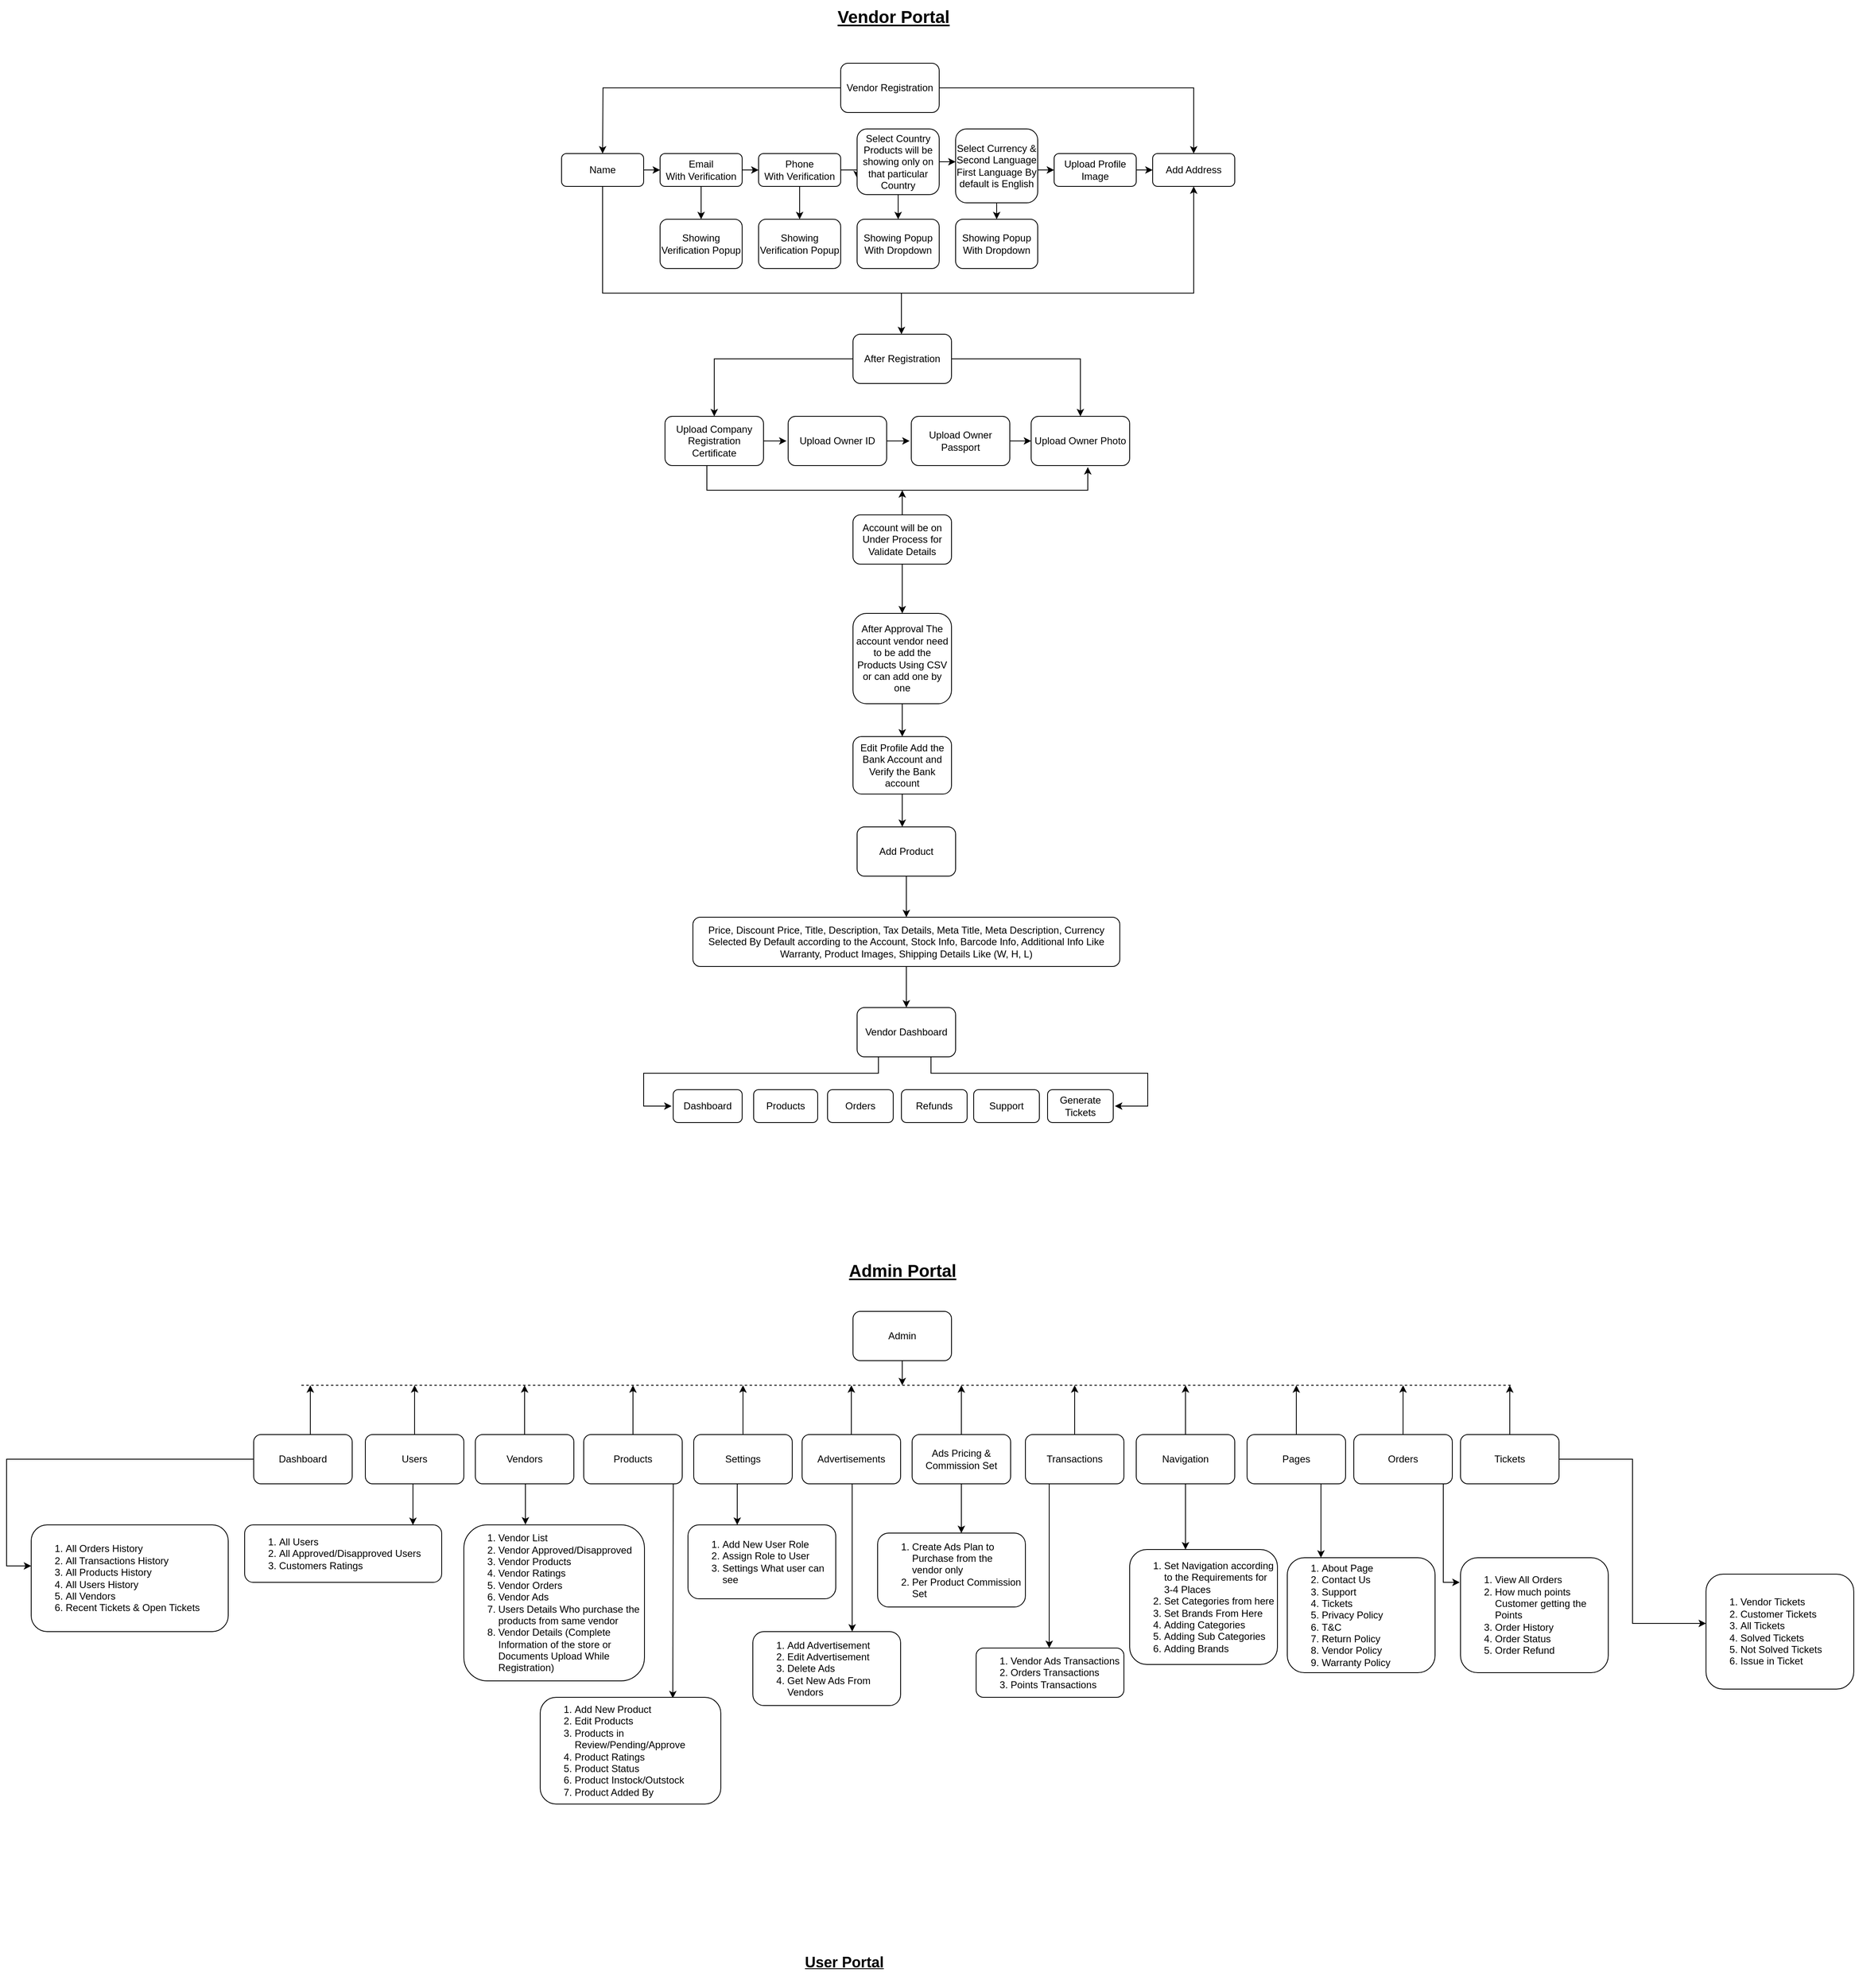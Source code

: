 <mxfile version="24.7.13">
  <diagram name="Page-1" id="YAEVpcPzzc_q-mBe14_t">
    <mxGraphModel dx="1997" dy="590" grid="1" gridSize="10" guides="1" tooltips="1" connect="1" arrows="1" fold="1" page="1" pageScale="1" pageWidth="850" pageHeight="1100" math="0" shadow="0">
      <root>
        <mxCell id="0" />
        <mxCell id="1" parent="0" />
        <mxCell id="X09Q4AG_XSMURBuyCHd_-76" value="" style="group" vertex="1" connectable="0" parent="1">
          <mxGeometry x="-660" y="1540" width="2250" height="670" as="geometry" />
        </mxCell>
        <mxCell id="X09Q4AG_XSMURBuyCHd_-2" value="Admin&lt;span style=&quot;background-color: initial;&quot;&gt;&amp;nbsp;Portal&lt;/span&gt;" style="text;html=1;align=center;verticalAlign=middle;resizable=0;points=[];autosize=1;strokeColor=none;fillColor=none;fontSize=21;fontStyle=5" vertex="1" parent="X09Q4AG_XSMURBuyCHd_-76">
          <mxGeometry x="1021" width="140" height="40" as="geometry" />
        </mxCell>
        <mxCell id="X09Q4AG_XSMURBuyCHd_-19" style="edgeStyle=elbowEdgeStyle;rounded=0;orthogonalLoop=1;jettySize=auto;html=1;" edge="1" parent="X09Q4AG_XSMURBuyCHd_-76" source="X09Q4AG_XSMURBuyCHd_-3">
          <mxGeometry relative="1" as="geometry">
            <mxPoint x="1091" y="160" as="targetPoint" />
          </mxGeometry>
        </mxCell>
        <mxCell id="X09Q4AG_XSMURBuyCHd_-3" value="Admin" style="rounded=1;whiteSpace=wrap;html=1;" vertex="1" parent="X09Q4AG_XSMURBuyCHd_-76">
          <mxGeometry x="1031" y="70" width="120" height="60" as="geometry" />
        </mxCell>
        <mxCell id="X09Q4AG_XSMURBuyCHd_-23" style="edgeStyle=elbowEdgeStyle;rounded=0;orthogonalLoop=1;jettySize=auto;html=1;" edge="1" parent="X09Q4AG_XSMURBuyCHd_-76" source="X09Q4AG_XSMURBuyCHd_-5">
          <mxGeometry relative="1" as="geometry">
            <mxPoint x="370" y="160" as="targetPoint" />
          </mxGeometry>
        </mxCell>
        <mxCell id="X09Q4AG_XSMURBuyCHd_-52" style="edgeStyle=elbowEdgeStyle;rounded=0;orthogonalLoop=1;jettySize=auto;html=1;" edge="1" parent="X09Q4AG_XSMURBuyCHd_-76" source="X09Q4AG_XSMURBuyCHd_-5">
          <mxGeometry relative="1" as="geometry">
            <mxPoint x="30" y="380" as="targetPoint" />
            <Array as="points">
              <mxPoint y="310" />
            </Array>
          </mxGeometry>
        </mxCell>
        <mxCell id="X09Q4AG_XSMURBuyCHd_-5" value="Dashboard" style="rounded=1;whiteSpace=wrap;html=1;" vertex="1" parent="X09Q4AG_XSMURBuyCHd_-76">
          <mxGeometry x="301" y="220" width="120" height="60" as="geometry" />
        </mxCell>
        <mxCell id="X09Q4AG_XSMURBuyCHd_-24" style="edgeStyle=elbowEdgeStyle;rounded=0;orthogonalLoop=1;jettySize=auto;html=1;" edge="1" parent="X09Q4AG_XSMURBuyCHd_-76" source="X09Q4AG_XSMURBuyCHd_-8">
          <mxGeometry relative="1" as="geometry">
            <mxPoint x="497" y="160" as="targetPoint" />
          </mxGeometry>
        </mxCell>
        <mxCell id="X09Q4AG_XSMURBuyCHd_-8" value="Users" style="rounded=1;whiteSpace=wrap;html=1;" vertex="1" parent="X09Q4AG_XSMURBuyCHd_-76">
          <mxGeometry x="437" y="220" width="120" height="60" as="geometry" />
        </mxCell>
        <mxCell id="X09Q4AG_XSMURBuyCHd_-25" style="edgeStyle=elbowEdgeStyle;rounded=0;orthogonalLoop=1;jettySize=auto;html=1;" edge="1" parent="X09Q4AG_XSMURBuyCHd_-76" source="X09Q4AG_XSMURBuyCHd_-9">
          <mxGeometry relative="1" as="geometry">
            <mxPoint x="631" y="160" as="targetPoint" />
          </mxGeometry>
        </mxCell>
        <mxCell id="X09Q4AG_XSMURBuyCHd_-9" value="Vendors" style="rounded=1;whiteSpace=wrap;html=1;" vertex="1" parent="X09Q4AG_XSMURBuyCHd_-76">
          <mxGeometry x="571" y="220" width="120" height="60" as="geometry" />
        </mxCell>
        <mxCell id="X09Q4AG_XSMURBuyCHd_-26" style="edgeStyle=elbowEdgeStyle;rounded=0;orthogonalLoop=1;jettySize=auto;html=1;" edge="1" parent="X09Q4AG_XSMURBuyCHd_-76" source="X09Q4AG_XSMURBuyCHd_-10">
          <mxGeometry relative="1" as="geometry">
            <mxPoint x="763" y="160" as="targetPoint" />
          </mxGeometry>
        </mxCell>
        <mxCell id="X09Q4AG_XSMURBuyCHd_-51" style="edgeStyle=elbowEdgeStyle;rounded=0;orthogonalLoop=1;jettySize=auto;html=1;entryX=0.733;entryY=0.009;entryDx=0;entryDy=0;entryPerimeter=0;" edge="1" parent="X09Q4AG_XSMURBuyCHd_-76" target="X09Q4AG_XSMURBuyCHd_-55">
          <mxGeometry relative="1" as="geometry">
            <mxPoint x="812" y="570.0" as="targetPoint" />
            <mxPoint x="812.091" y="280" as="sourcePoint" />
          </mxGeometry>
        </mxCell>
        <mxCell id="X09Q4AG_XSMURBuyCHd_-10" value="Products" style="rounded=1;whiteSpace=wrap;html=1;" vertex="1" parent="X09Q4AG_XSMURBuyCHd_-76">
          <mxGeometry x="703" y="220" width="120" height="60" as="geometry" />
        </mxCell>
        <mxCell id="X09Q4AG_XSMURBuyCHd_-27" style="edgeStyle=elbowEdgeStyle;rounded=0;orthogonalLoop=1;jettySize=auto;html=1;" edge="1" parent="X09Q4AG_XSMURBuyCHd_-76" source="X09Q4AG_XSMURBuyCHd_-11">
          <mxGeometry relative="1" as="geometry">
            <mxPoint x="897" y="160" as="targetPoint" />
          </mxGeometry>
        </mxCell>
        <mxCell id="X09Q4AG_XSMURBuyCHd_-56" style="edgeStyle=elbowEdgeStyle;rounded=0;orthogonalLoop=1;jettySize=auto;html=1;" edge="1" parent="X09Q4AG_XSMURBuyCHd_-76" source="X09Q4AG_XSMURBuyCHd_-11">
          <mxGeometry relative="1" as="geometry">
            <mxPoint x="890" y="330.0" as="targetPoint" />
          </mxGeometry>
        </mxCell>
        <mxCell id="X09Q4AG_XSMURBuyCHd_-11" value="Settings" style="rounded=1;whiteSpace=wrap;html=1;" vertex="1" parent="X09Q4AG_XSMURBuyCHd_-76">
          <mxGeometry x="837" y="220" width="120" height="60" as="geometry" />
        </mxCell>
        <mxCell id="X09Q4AG_XSMURBuyCHd_-28" style="edgeStyle=elbowEdgeStyle;rounded=0;orthogonalLoop=1;jettySize=auto;html=1;" edge="1" parent="X09Q4AG_XSMURBuyCHd_-76" source="X09Q4AG_XSMURBuyCHd_-12">
          <mxGeometry relative="1" as="geometry">
            <mxPoint x="1029" y="160" as="targetPoint" />
          </mxGeometry>
        </mxCell>
        <mxCell id="X09Q4AG_XSMURBuyCHd_-58" style="edgeStyle=elbowEdgeStyle;rounded=0;orthogonalLoop=1;jettySize=auto;html=1;exitX=0.75;exitY=1;exitDx=0;exitDy=0;" edge="1" parent="X09Q4AG_XSMURBuyCHd_-76" source="X09Q4AG_XSMURBuyCHd_-12">
          <mxGeometry relative="1" as="geometry">
            <mxPoint x="1030" y="460" as="targetPoint" />
            <Array as="points">
              <mxPoint x="1030" y="360" />
            </Array>
          </mxGeometry>
        </mxCell>
        <mxCell id="X09Q4AG_XSMURBuyCHd_-12" value="Advertisements" style="rounded=1;whiteSpace=wrap;html=1;" vertex="1" parent="X09Q4AG_XSMURBuyCHd_-76">
          <mxGeometry x="969" y="220" width="120" height="60" as="geometry" />
        </mxCell>
        <mxCell id="X09Q4AG_XSMURBuyCHd_-29" style="edgeStyle=elbowEdgeStyle;rounded=0;orthogonalLoop=1;jettySize=auto;html=1;" edge="1" parent="X09Q4AG_XSMURBuyCHd_-76" source="X09Q4AG_XSMURBuyCHd_-13">
          <mxGeometry relative="1" as="geometry">
            <mxPoint x="1163.0" y="160" as="targetPoint" />
          </mxGeometry>
        </mxCell>
        <mxCell id="X09Q4AG_XSMURBuyCHd_-60" style="edgeStyle=elbowEdgeStyle;rounded=0;orthogonalLoop=1;jettySize=auto;html=1;" edge="1" parent="X09Q4AG_XSMURBuyCHd_-76" source="X09Q4AG_XSMURBuyCHd_-13">
          <mxGeometry relative="1" as="geometry">
            <mxPoint x="1163" y="340.0" as="targetPoint" />
          </mxGeometry>
        </mxCell>
        <mxCell id="X09Q4AG_XSMURBuyCHd_-13" value="Ads Pricing &amp;amp; Commission Set" style="rounded=1;whiteSpace=wrap;html=1;" vertex="1" parent="X09Q4AG_XSMURBuyCHd_-76">
          <mxGeometry x="1103" y="220" width="120" height="60" as="geometry" />
        </mxCell>
        <mxCell id="X09Q4AG_XSMURBuyCHd_-30" style="edgeStyle=elbowEdgeStyle;rounded=0;orthogonalLoop=1;jettySize=auto;html=1;" edge="1" parent="X09Q4AG_XSMURBuyCHd_-76" source="X09Q4AG_XSMURBuyCHd_-14">
          <mxGeometry relative="1" as="geometry">
            <mxPoint x="1301" y="160" as="targetPoint" />
          </mxGeometry>
        </mxCell>
        <mxCell id="X09Q4AG_XSMURBuyCHd_-62" style="edgeStyle=elbowEdgeStyle;rounded=0;orthogonalLoop=1;jettySize=auto;html=1;" edge="1" parent="X09Q4AG_XSMURBuyCHd_-76" source="X09Q4AG_XSMURBuyCHd_-14">
          <mxGeometry relative="1" as="geometry">
            <mxPoint x="1270" y="480.0" as="targetPoint" />
          </mxGeometry>
        </mxCell>
        <mxCell id="X09Q4AG_XSMURBuyCHd_-14" value="Transactions" style="rounded=1;whiteSpace=wrap;html=1;" vertex="1" parent="X09Q4AG_XSMURBuyCHd_-76">
          <mxGeometry x="1241" y="220" width="120" height="60" as="geometry" />
        </mxCell>
        <mxCell id="X09Q4AG_XSMURBuyCHd_-31" style="edgeStyle=elbowEdgeStyle;rounded=0;orthogonalLoop=1;jettySize=auto;html=1;" edge="1" parent="X09Q4AG_XSMURBuyCHd_-76" source="X09Q4AG_XSMURBuyCHd_-15">
          <mxGeometry relative="1" as="geometry">
            <mxPoint x="1436" y="160" as="targetPoint" />
          </mxGeometry>
        </mxCell>
        <mxCell id="X09Q4AG_XSMURBuyCHd_-64" style="edgeStyle=elbowEdgeStyle;rounded=0;orthogonalLoop=1;jettySize=auto;html=1;" edge="1" parent="X09Q4AG_XSMURBuyCHd_-76" source="X09Q4AG_XSMURBuyCHd_-15">
          <mxGeometry relative="1" as="geometry">
            <mxPoint x="1436" y="360.0" as="targetPoint" />
          </mxGeometry>
        </mxCell>
        <mxCell id="X09Q4AG_XSMURBuyCHd_-15" value="Navigation" style="rounded=1;whiteSpace=wrap;html=1;" vertex="1" parent="X09Q4AG_XSMURBuyCHd_-76">
          <mxGeometry x="1376" y="220" width="120" height="60" as="geometry" />
        </mxCell>
        <mxCell id="X09Q4AG_XSMURBuyCHd_-32" style="edgeStyle=elbowEdgeStyle;rounded=0;orthogonalLoop=1;jettySize=auto;html=1;" edge="1" parent="X09Q4AG_XSMURBuyCHd_-76" source="X09Q4AG_XSMURBuyCHd_-16">
          <mxGeometry relative="1" as="geometry">
            <mxPoint x="1571" y="160" as="targetPoint" />
          </mxGeometry>
        </mxCell>
        <mxCell id="X09Q4AG_XSMURBuyCHd_-66" style="edgeStyle=elbowEdgeStyle;rounded=0;orthogonalLoop=1;jettySize=auto;html=1;exitX=0.75;exitY=1;exitDx=0;exitDy=0;" edge="1" parent="X09Q4AG_XSMURBuyCHd_-76" source="X09Q4AG_XSMURBuyCHd_-16">
          <mxGeometry relative="1" as="geometry">
            <mxPoint x="1601" y="370.0" as="targetPoint" />
          </mxGeometry>
        </mxCell>
        <mxCell id="X09Q4AG_XSMURBuyCHd_-16" value="Pages" style="rounded=1;whiteSpace=wrap;html=1;" vertex="1" parent="X09Q4AG_XSMURBuyCHd_-76">
          <mxGeometry x="1511" y="220" width="120" height="60" as="geometry" />
        </mxCell>
        <mxCell id="X09Q4AG_XSMURBuyCHd_-33" style="edgeStyle=elbowEdgeStyle;rounded=0;orthogonalLoop=1;jettySize=auto;html=1;" edge="1" parent="X09Q4AG_XSMURBuyCHd_-76" source="X09Q4AG_XSMURBuyCHd_-17">
          <mxGeometry relative="1" as="geometry">
            <mxPoint x="1701" y="160" as="targetPoint" />
          </mxGeometry>
        </mxCell>
        <mxCell id="X09Q4AG_XSMURBuyCHd_-68" style="edgeStyle=elbowEdgeStyle;rounded=0;orthogonalLoop=1;jettySize=auto;html=1;strokeColor=default;" edge="1" parent="X09Q4AG_XSMURBuyCHd_-76" source="X09Q4AG_XSMURBuyCHd_-17">
          <mxGeometry relative="1" as="geometry">
            <mxPoint x="1770" y="400" as="targetPoint" />
            <Array as="points">
              <mxPoint x="1750" y="310" />
            </Array>
          </mxGeometry>
        </mxCell>
        <mxCell id="X09Q4AG_XSMURBuyCHd_-17" value="Orders" style="rounded=1;whiteSpace=wrap;html=1;" vertex="1" parent="X09Q4AG_XSMURBuyCHd_-76">
          <mxGeometry x="1641" y="220" width="120" height="60" as="geometry" />
        </mxCell>
        <mxCell id="X09Q4AG_XSMURBuyCHd_-34" style="edgeStyle=elbowEdgeStyle;rounded=0;orthogonalLoop=1;jettySize=auto;html=1;" edge="1" parent="X09Q4AG_XSMURBuyCHd_-76" source="X09Q4AG_XSMURBuyCHd_-18">
          <mxGeometry relative="1" as="geometry">
            <mxPoint x="1831" y="160" as="targetPoint" />
          </mxGeometry>
        </mxCell>
        <mxCell id="X09Q4AG_XSMURBuyCHd_-73" style="edgeStyle=elbowEdgeStyle;rounded=0;orthogonalLoop=1;jettySize=auto;html=1;" edge="1" parent="X09Q4AG_XSMURBuyCHd_-76" source="X09Q4AG_XSMURBuyCHd_-18">
          <mxGeometry relative="1" as="geometry">
            <mxPoint x="2070" y="450.0" as="targetPoint" />
          </mxGeometry>
        </mxCell>
        <mxCell id="X09Q4AG_XSMURBuyCHd_-18" value="Tickets" style="rounded=1;whiteSpace=wrap;html=1;" vertex="1" parent="X09Q4AG_XSMURBuyCHd_-76">
          <mxGeometry x="1771" y="220" width="120" height="60" as="geometry" />
        </mxCell>
        <mxCell id="X09Q4AG_XSMURBuyCHd_-22" value="" style="endArrow=none;dashed=1;html=1;rounded=0;" edge="1" parent="X09Q4AG_XSMURBuyCHd_-76">
          <mxGeometry width="50" height="50" relative="1" as="geometry">
            <mxPoint x="1832.105" y="160" as="sourcePoint" />
            <mxPoint x="357" y="160" as="targetPoint" />
          </mxGeometry>
        </mxCell>
        <mxCell id="X09Q4AG_XSMURBuyCHd_-45" value="&lt;ol&gt;&lt;li&gt;Vendor List&lt;/li&gt;&lt;li&gt;Vendor Approved/Disapproved&lt;/li&gt;&lt;li&gt;Vendor Products&lt;/li&gt;&lt;li&gt;Vendor Ratings&lt;/li&gt;&lt;li&gt;Vendor Orders&lt;/li&gt;&lt;li&gt;Vendor Ads&lt;/li&gt;&lt;li&gt;Users Details Who purchase the products from same vendor&lt;/li&gt;&lt;li&gt;Vendor Details (Complete Information of the store or Documents Upload While Registration)&lt;/li&gt;&lt;/ol&gt;" style="rounded=1;whiteSpace=wrap;html=1;align=left;" vertex="1" parent="X09Q4AG_XSMURBuyCHd_-76">
          <mxGeometry x="557" y="330" width="220" height="190" as="geometry" />
        </mxCell>
        <mxCell id="X09Q4AG_XSMURBuyCHd_-46" value="&lt;ol&gt;&lt;li&gt;All Users&lt;/li&gt;&lt;li&gt;All Approved/Disapproved Users&lt;/li&gt;&lt;li&gt;&lt;span style=&quot;background-color: initial;&quot;&gt;Customers Ratings&lt;/span&gt;&lt;/li&gt;&lt;/ol&gt;" style="rounded=1;whiteSpace=wrap;html=1;align=left;" vertex="1" parent="X09Q4AG_XSMURBuyCHd_-76">
          <mxGeometry x="290" y="330" width="240" height="70" as="geometry" />
        </mxCell>
        <mxCell id="X09Q4AG_XSMURBuyCHd_-49" style="edgeStyle=elbowEdgeStyle;rounded=0;orthogonalLoop=1;jettySize=auto;html=1;entryX=0.854;entryY=0.002;entryDx=0;entryDy=0;entryPerimeter=0;" edge="1" parent="X09Q4AG_XSMURBuyCHd_-76" source="X09Q4AG_XSMURBuyCHd_-8" target="X09Q4AG_XSMURBuyCHd_-46">
          <mxGeometry relative="1" as="geometry" />
        </mxCell>
        <mxCell id="X09Q4AG_XSMURBuyCHd_-50" style="edgeStyle=elbowEdgeStyle;rounded=0;orthogonalLoop=1;jettySize=auto;html=1;entryX=0.34;entryY=-0.002;entryDx=0;entryDy=0;entryPerimeter=0;" edge="1" parent="X09Q4AG_XSMURBuyCHd_-76" source="X09Q4AG_XSMURBuyCHd_-9" target="X09Q4AG_XSMURBuyCHd_-45">
          <mxGeometry relative="1" as="geometry" />
        </mxCell>
        <mxCell id="X09Q4AG_XSMURBuyCHd_-53" value="&lt;ol&gt;&lt;li&gt;All Orders History&lt;/li&gt;&lt;li&gt;All Transactions History&lt;/li&gt;&lt;li&gt;All Products History&lt;/li&gt;&lt;li&gt;All Users History&lt;/li&gt;&lt;li&gt;All Vendors&amp;nbsp;&lt;/li&gt;&lt;li&gt;Recent Tickets &amp;amp; Open Tickets&amp;nbsp;&lt;/li&gt;&lt;/ol&gt;" style="rounded=1;whiteSpace=wrap;html=1;align=left;" vertex="1" parent="X09Q4AG_XSMURBuyCHd_-76">
          <mxGeometry x="30" y="330" width="240" height="130" as="geometry" />
        </mxCell>
        <mxCell id="X09Q4AG_XSMURBuyCHd_-55" value="&lt;ol&gt;&lt;li&gt;Add New Product&lt;/li&gt;&lt;li&gt;Edit Products&lt;/li&gt;&lt;li&gt;Products in Review/Pending/Approve&lt;/li&gt;&lt;li&gt;Product Ratings&lt;/li&gt;&lt;li&gt;Product Status&lt;/li&gt;&lt;li&gt;Product Instock/Outstock&lt;/li&gt;&lt;li&gt;Product Added By&amp;nbsp;&lt;/li&gt;&lt;/ol&gt;" style="rounded=1;whiteSpace=wrap;html=1;align=left;" vertex="1" parent="X09Q4AG_XSMURBuyCHd_-76">
          <mxGeometry x="650" y="540" width="220" height="130" as="geometry" />
        </mxCell>
        <mxCell id="X09Q4AG_XSMURBuyCHd_-57" value="&lt;ol&gt;&lt;li&gt;Add New User Role&lt;/li&gt;&lt;li&gt;Assign Role to User&lt;/li&gt;&lt;li&gt;Settings What user can see&amp;nbsp;&lt;/li&gt;&lt;/ol&gt;" style="rounded=1;whiteSpace=wrap;html=1;align=left;" vertex="1" parent="X09Q4AG_XSMURBuyCHd_-76">
          <mxGeometry x="830" y="330" width="180" height="90" as="geometry" />
        </mxCell>
        <mxCell id="X09Q4AG_XSMURBuyCHd_-59" value="&lt;ol&gt;&lt;li&gt;Add Advertisement&lt;/li&gt;&lt;li&gt;Edit Advertisement&lt;/li&gt;&lt;li&gt;Delete Ads&lt;/li&gt;&lt;li&gt;Get New Ads From Vendors&lt;/li&gt;&lt;/ol&gt;" style="rounded=1;whiteSpace=wrap;html=1;align=left;" vertex="1" parent="X09Q4AG_XSMURBuyCHd_-76">
          <mxGeometry x="909" y="460" width="180" height="90" as="geometry" />
        </mxCell>
        <mxCell id="X09Q4AG_XSMURBuyCHd_-61" value="&lt;ol&gt;&lt;li&gt;Create Ads Plan to Purchase from the vendor only&lt;/li&gt;&lt;li&gt;Per Product Commission Set&amp;nbsp;&lt;/li&gt;&lt;/ol&gt;" style="rounded=1;whiteSpace=wrap;html=1;align=left;" vertex="1" parent="X09Q4AG_XSMURBuyCHd_-76">
          <mxGeometry x="1061" y="340" width="180" height="90" as="geometry" />
        </mxCell>
        <mxCell id="X09Q4AG_XSMURBuyCHd_-63" value="&lt;ol&gt;&lt;li&gt;Vendor Ads Transactions&lt;/li&gt;&lt;li&gt;Orders Transactions&lt;/li&gt;&lt;li&gt;Points Transactions&lt;/li&gt;&lt;/ol&gt;" style="rounded=1;whiteSpace=wrap;html=1;align=left;" vertex="1" parent="X09Q4AG_XSMURBuyCHd_-76">
          <mxGeometry x="1181" y="480" width="180" height="60" as="geometry" />
        </mxCell>
        <mxCell id="X09Q4AG_XSMURBuyCHd_-65" value="&lt;ol&gt;&lt;li&gt;Set Navigation according to the Requirements for 3-4 Places&lt;/li&gt;&lt;li&gt;Set Categories from here&lt;/li&gt;&lt;li&gt;Set Brands From Here&lt;/li&gt;&lt;li&gt;Adding Categories&lt;/li&gt;&lt;li&gt;Adding Sub Categories&lt;/li&gt;&lt;li&gt;Adding Brands&lt;/li&gt;&lt;/ol&gt;" style="rounded=1;whiteSpace=wrap;html=1;align=left;" vertex="1" parent="X09Q4AG_XSMURBuyCHd_-76">
          <mxGeometry x="1368" y="360" width="180" height="140" as="geometry" />
        </mxCell>
        <mxCell id="X09Q4AG_XSMURBuyCHd_-67" value="&lt;ol&gt;&lt;li&gt;About Page&amp;nbsp;&lt;/li&gt;&lt;li&gt;Contact Us&lt;/li&gt;&lt;li&gt;Support&lt;/li&gt;&lt;li&gt;Tickets&lt;/li&gt;&lt;li&gt;Privacy Policy&lt;/li&gt;&lt;li&gt;T&amp;amp;C&amp;nbsp;&lt;/li&gt;&lt;li&gt;Return Policy&lt;/li&gt;&lt;li&gt;Vendor Policy&lt;/li&gt;&lt;li&gt;Warranty Policy&lt;/li&gt;&lt;/ol&gt;" style="rounded=1;whiteSpace=wrap;html=1;align=left;" vertex="1" parent="X09Q4AG_XSMURBuyCHd_-76">
          <mxGeometry x="1560" y="370" width="180" height="140" as="geometry" />
        </mxCell>
        <mxCell id="X09Q4AG_XSMURBuyCHd_-71" value="&lt;ol&gt;&lt;li&gt;View All Orders&amp;nbsp;&lt;/li&gt;&lt;li&gt;How much points Customer getting the Points&lt;/li&gt;&lt;li&gt;Order History&lt;/li&gt;&lt;li&gt;Order Status&lt;/li&gt;&lt;li&gt;Order Refund&lt;/li&gt;&lt;/ol&gt;" style="rounded=1;whiteSpace=wrap;html=1;align=left;" vertex="1" parent="X09Q4AG_XSMURBuyCHd_-76">
          <mxGeometry x="1771" y="370" width="180" height="140" as="geometry" />
        </mxCell>
        <mxCell id="X09Q4AG_XSMURBuyCHd_-74" value="&lt;ol&gt;&lt;li&gt;Vendor Tickets&lt;/li&gt;&lt;li&gt;Customer Tickets&lt;/li&gt;&lt;li&gt;All Tickets&lt;/li&gt;&lt;li&gt;Solved Tickets&lt;/li&gt;&lt;li&gt;Not Solved Tickets&lt;/li&gt;&lt;li&gt;Issue in Ticket&lt;/li&gt;&lt;/ol&gt;" style="rounded=1;whiteSpace=wrap;html=1;align=left;" vertex="1" parent="X09Q4AG_XSMURBuyCHd_-76">
          <mxGeometry x="2070" y="390" width="180" height="140" as="geometry" />
        </mxCell>
        <mxCell id="X09Q4AG_XSMURBuyCHd_-77" value="" style="group" vertex="1" connectable="0" parent="1">
          <mxGeometry x="16" y="13" width="820" height="1367" as="geometry" />
        </mxCell>
        <mxCell id="5wintzvDErzxGzjBbFwN-30" style="edgeStyle=orthogonalEdgeStyle;rounded=0;orthogonalLoop=1;jettySize=auto;html=1;entryX=0.5;entryY=0;entryDx=0;entryDy=0;" parent="X09Q4AG_XSMURBuyCHd_-77" source="5wintzvDErzxGzjBbFwN-1" target="5wintzvDErzxGzjBbFwN-17" edge="1">
          <mxGeometry relative="1" as="geometry" />
        </mxCell>
        <mxCell id="5wintzvDErzxGzjBbFwN-31" style="edgeStyle=orthogonalEdgeStyle;rounded=0;orthogonalLoop=1;jettySize=auto;html=1;exitX=0;exitY=0.5;exitDx=0;exitDy=0;" parent="X09Q4AG_XSMURBuyCHd_-77" source="5wintzvDErzxGzjBbFwN-1" edge="1">
          <mxGeometry relative="1" as="geometry">
            <mxPoint x="50" y="187" as="targetPoint" />
          </mxGeometry>
        </mxCell>
        <mxCell id="5wintzvDErzxGzjBbFwN-1" value="Vendor Registration" style="rounded=1;whiteSpace=wrap;html=1;" parent="X09Q4AG_XSMURBuyCHd_-77" vertex="1">
          <mxGeometry x="340" y="77" width="120" height="60" as="geometry" />
        </mxCell>
        <mxCell id="5wintzvDErzxGzjBbFwN-20" style="edgeStyle=orthogonalEdgeStyle;rounded=0;orthogonalLoop=1;jettySize=auto;html=1;exitX=1;exitY=0.5;exitDx=0;exitDy=0;entryX=0;entryY=0.5;entryDx=0;entryDy=0;" parent="X09Q4AG_XSMURBuyCHd_-77" source="5wintzvDErzxGzjBbFwN-11" target="5wintzvDErzxGzjBbFwN-12" edge="1">
          <mxGeometry relative="1" as="geometry" />
        </mxCell>
        <mxCell id="5wintzvDErzxGzjBbFwN-43" style="edgeStyle=orthogonalEdgeStyle;rounded=0;orthogonalLoop=1;jettySize=auto;html=1;exitX=0.5;exitY=1;exitDx=0;exitDy=0;entryX=0.5;entryY=1;entryDx=0;entryDy=0;" parent="X09Q4AG_XSMURBuyCHd_-77" source="5wintzvDErzxGzjBbFwN-11" target="5wintzvDErzxGzjBbFwN-17" edge="1">
          <mxGeometry relative="1" as="geometry">
            <Array as="points">
              <mxPoint x="50" y="357" />
              <mxPoint x="770" y="357" />
            </Array>
          </mxGeometry>
        </mxCell>
        <mxCell id="5wintzvDErzxGzjBbFwN-11" value="Name" style="rounded=1;whiteSpace=wrap;html=1;" parent="X09Q4AG_XSMURBuyCHd_-77" vertex="1">
          <mxGeometry y="187" width="100" height="40" as="geometry" />
        </mxCell>
        <mxCell id="5wintzvDErzxGzjBbFwN-21" style="edgeStyle=orthogonalEdgeStyle;rounded=0;orthogonalLoop=1;jettySize=auto;html=1;exitX=1;exitY=0.5;exitDx=0;exitDy=0;entryX=0;entryY=0.5;entryDx=0;entryDy=0;" parent="X09Q4AG_XSMURBuyCHd_-77" source="5wintzvDErzxGzjBbFwN-12" target="5wintzvDErzxGzjBbFwN-13" edge="1">
          <mxGeometry relative="1" as="geometry" />
        </mxCell>
        <mxCell id="5wintzvDErzxGzjBbFwN-37" style="edgeStyle=orthogonalEdgeStyle;rounded=0;orthogonalLoop=1;jettySize=auto;html=1;exitX=0.5;exitY=1;exitDx=0;exitDy=0;entryX=0.5;entryY=0;entryDx=0;entryDy=0;" parent="X09Q4AG_XSMURBuyCHd_-77" source="5wintzvDErzxGzjBbFwN-12" target="5wintzvDErzxGzjBbFwN-33" edge="1">
          <mxGeometry relative="1" as="geometry" />
        </mxCell>
        <mxCell id="5wintzvDErzxGzjBbFwN-12" value="Email&lt;br&gt;With Verification" style="rounded=1;whiteSpace=wrap;html=1;" parent="X09Q4AG_XSMURBuyCHd_-77" vertex="1">
          <mxGeometry x="120" y="187" width="100" height="40" as="geometry" />
        </mxCell>
        <mxCell id="5wintzvDErzxGzjBbFwN-36" style="edgeStyle=orthogonalEdgeStyle;rounded=0;orthogonalLoop=1;jettySize=auto;html=1;exitX=0.5;exitY=1;exitDx=0;exitDy=0;entryX=0.5;entryY=0;entryDx=0;entryDy=0;" parent="X09Q4AG_XSMURBuyCHd_-77" source="5wintzvDErzxGzjBbFwN-13" target="5wintzvDErzxGzjBbFwN-34" edge="1">
          <mxGeometry relative="1" as="geometry" />
        </mxCell>
        <mxCell id="5wintzvDErzxGzjBbFwN-68" style="edgeStyle=orthogonalEdgeStyle;rounded=0;orthogonalLoop=1;jettySize=auto;html=1;exitX=1;exitY=0.5;exitDx=0;exitDy=0;entryX=0;entryY=0.75;entryDx=0;entryDy=0;" parent="X09Q4AG_XSMURBuyCHd_-77" source="5wintzvDErzxGzjBbFwN-13" target="5wintzvDErzxGzjBbFwN-14" edge="1">
          <mxGeometry relative="1" as="geometry" />
        </mxCell>
        <mxCell id="5wintzvDErzxGzjBbFwN-13" value="Phone&lt;br&gt;With Verification" style="rounded=1;whiteSpace=wrap;html=1;" parent="X09Q4AG_XSMURBuyCHd_-77" vertex="1">
          <mxGeometry x="240" y="187" width="100" height="40" as="geometry" />
        </mxCell>
        <mxCell id="5wintzvDErzxGzjBbFwN-39" style="edgeStyle=orthogonalEdgeStyle;rounded=0;orthogonalLoop=1;jettySize=auto;html=1;entryX=0.5;entryY=0;entryDx=0;entryDy=0;" parent="X09Q4AG_XSMURBuyCHd_-77" target="5wintzvDErzxGzjBbFwN-38" edge="1">
          <mxGeometry relative="1" as="geometry">
            <mxPoint x="410" y="237" as="sourcePoint" />
          </mxGeometry>
        </mxCell>
        <mxCell id="5wintzvDErzxGzjBbFwN-14" value="Select Country Products will be showing only on that particular Country" style="rounded=1;whiteSpace=wrap;html=1;" parent="X09Q4AG_XSMURBuyCHd_-77" vertex="1">
          <mxGeometry x="360" y="157" width="100" height="80" as="geometry" />
        </mxCell>
        <mxCell id="5wintzvDErzxGzjBbFwN-27" style="edgeStyle=orthogonalEdgeStyle;rounded=0;orthogonalLoop=1;jettySize=auto;html=1;exitX=1;exitY=0.5;exitDx=0;exitDy=0;entryX=0;entryY=0.5;entryDx=0;entryDy=0;" parent="X09Q4AG_XSMURBuyCHd_-77" source="5wintzvDErzxGzjBbFwN-15" target="5wintzvDErzxGzjBbFwN-16" edge="1">
          <mxGeometry relative="1" as="geometry">
            <Array as="points">
              <mxPoint x="580" y="207" />
            </Array>
          </mxGeometry>
        </mxCell>
        <mxCell id="5wintzvDErzxGzjBbFwN-41" style="edgeStyle=orthogonalEdgeStyle;rounded=0;orthogonalLoop=1;jettySize=auto;html=1;entryX=0.5;entryY=0;entryDx=0;entryDy=0;" parent="X09Q4AG_XSMURBuyCHd_-77" target="5wintzvDErzxGzjBbFwN-40" edge="1">
          <mxGeometry relative="1" as="geometry">
            <mxPoint x="530" y="247" as="sourcePoint" />
          </mxGeometry>
        </mxCell>
        <mxCell id="5wintzvDErzxGzjBbFwN-15" value="Select Currency &amp;amp; Second Language&lt;div&gt;First Language By default is English&lt;/div&gt;" style="rounded=1;whiteSpace=wrap;html=1;" parent="X09Q4AG_XSMURBuyCHd_-77" vertex="1">
          <mxGeometry x="480" y="157" width="100" height="90" as="geometry" />
        </mxCell>
        <mxCell id="5wintzvDErzxGzjBbFwN-28" style="edgeStyle=orthogonalEdgeStyle;rounded=0;orthogonalLoop=1;jettySize=auto;html=1;exitX=1;exitY=0.5;exitDx=0;exitDy=0;entryX=0;entryY=0.5;entryDx=0;entryDy=0;" parent="X09Q4AG_XSMURBuyCHd_-77" source="5wintzvDErzxGzjBbFwN-16" target="5wintzvDErzxGzjBbFwN-17" edge="1">
          <mxGeometry relative="1" as="geometry" />
        </mxCell>
        <mxCell id="5wintzvDErzxGzjBbFwN-16" value="Upload Profile Image" style="rounded=1;whiteSpace=wrap;html=1;" parent="X09Q4AG_XSMURBuyCHd_-77" vertex="1">
          <mxGeometry x="600" y="187" width="100" height="40" as="geometry" />
        </mxCell>
        <mxCell id="5wintzvDErzxGzjBbFwN-17" value="Add Address" style="rounded=1;whiteSpace=wrap;html=1;" parent="X09Q4AG_XSMURBuyCHd_-77" vertex="1">
          <mxGeometry x="720" y="187" width="100" height="40" as="geometry" />
        </mxCell>
        <mxCell id="5wintzvDErzxGzjBbFwN-33" value="Showing Verification Popup" style="rounded=1;whiteSpace=wrap;html=1;" parent="X09Q4AG_XSMURBuyCHd_-77" vertex="1">
          <mxGeometry x="120" y="267" width="100" height="60" as="geometry" />
        </mxCell>
        <mxCell id="5wintzvDErzxGzjBbFwN-34" value="Showing Verification Popup" style="rounded=1;whiteSpace=wrap;html=1;" parent="X09Q4AG_XSMURBuyCHd_-77" vertex="1">
          <mxGeometry x="240" y="267" width="100" height="60" as="geometry" />
        </mxCell>
        <mxCell id="5wintzvDErzxGzjBbFwN-38" value="Showing Popup With Dropdown" style="rounded=1;whiteSpace=wrap;html=1;" parent="X09Q4AG_XSMURBuyCHd_-77" vertex="1">
          <mxGeometry x="360" y="267" width="100" height="60" as="geometry" />
        </mxCell>
        <mxCell id="5wintzvDErzxGzjBbFwN-40" value="Showing Popup With Dropdown" style="rounded=1;whiteSpace=wrap;html=1;" parent="X09Q4AG_XSMURBuyCHd_-77" vertex="1">
          <mxGeometry x="480" y="267" width="100" height="60" as="geometry" />
        </mxCell>
        <mxCell id="5wintzvDErzxGzjBbFwN-44" value="" style="endArrow=classic;html=1;rounded=0;" parent="X09Q4AG_XSMURBuyCHd_-77" edge="1">
          <mxGeometry width="50" height="50" relative="1" as="geometry">
            <mxPoint x="414" y="357" as="sourcePoint" />
            <mxPoint x="414" y="407" as="targetPoint" />
          </mxGeometry>
        </mxCell>
        <mxCell id="5wintzvDErzxGzjBbFwN-51" style="edgeStyle=orthogonalEdgeStyle;rounded=0;orthogonalLoop=1;jettySize=auto;html=1;exitX=1;exitY=0.5;exitDx=0;exitDy=0;entryX=0.5;entryY=0;entryDx=0;entryDy=0;" parent="X09Q4AG_XSMURBuyCHd_-77" source="5wintzvDErzxGzjBbFwN-45" target="5wintzvDErzxGzjBbFwN-49" edge="1">
          <mxGeometry relative="1" as="geometry" />
        </mxCell>
        <mxCell id="5wintzvDErzxGzjBbFwN-52" style="edgeStyle=orthogonalEdgeStyle;rounded=0;orthogonalLoop=1;jettySize=auto;html=1;exitX=0;exitY=0.5;exitDx=0;exitDy=0;entryX=0.5;entryY=0;entryDx=0;entryDy=0;" parent="X09Q4AG_XSMURBuyCHd_-77" source="5wintzvDErzxGzjBbFwN-45" target="5wintzvDErzxGzjBbFwN-46" edge="1">
          <mxGeometry relative="1" as="geometry" />
        </mxCell>
        <mxCell id="5wintzvDErzxGzjBbFwN-45" value="After Registration" style="rounded=1;whiteSpace=wrap;html=1;" parent="X09Q4AG_XSMURBuyCHd_-77" vertex="1">
          <mxGeometry x="355" y="407" width="120" height="60" as="geometry" />
        </mxCell>
        <mxCell id="5wintzvDErzxGzjBbFwN-55" style="edgeStyle=orthogonalEdgeStyle;rounded=0;orthogonalLoop=1;jettySize=auto;html=1;exitX=1;exitY=0.5;exitDx=0;exitDy=0;" parent="X09Q4AG_XSMURBuyCHd_-77" source="5wintzvDErzxGzjBbFwN-46" edge="1">
          <mxGeometry relative="1" as="geometry">
            <mxPoint x="274" y="537" as="targetPoint" />
          </mxGeometry>
        </mxCell>
        <mxCell id="5wintzvDErzxGzjBbFwN-46" value="Upload Company Registration Certificate" style="rounded=1;whiteSpace=wrap;html=1;" parent="X09Q4AG_XSMURBuyCHd_-77" vertex="1">
          <mxGeometry x="126" y="507" width="120" height="60" as="geometry" />
        </mxCell>
        <mxCell id="5wintzvDErzxGzjBbFwN-56" style="edgeStyle=orthogonalEdgeStyle;rounded=0;orthogonalLoop=1;jettySize=auto;html=1;exitX=1;exitY=0.5;exitDx=0;exitDy=0;" parent="X09Q4AG_XSMURBuyCHd_-77" source="5wintzvDErzxGzjBbFwN-47" edge="1">
          <mxGeometry relative="1" as="geometry">
            <mxPoint x="424" y="537" as="targetPoint" />
          </mxGeometry>
        </mxCell>
        <mxCell id="5wintzvDErzxGzjBbFwN-47" value="Upload Owner ID" style="rounded=1;whiteSpace=wrap;html=1;" parent="X09Q4AG_XSMURBuyCHd_-77" vertex="1">
          <mxGeometry x="276" y="507" width="120" height="60" as="geometry" />
        </mxCell>
        <mxCell id="5wintzvDErzxGzjBbFwN-57" style="edgeStyle=orthogonalEdgeStyle;rounded=0;orthogonalLoop=1;jettySize=auto;html=1;exitX=1;exitY=0.5;exitDx=0;exitDy=0;entryX=0;entryY=0.5;entryDx=0;entryDy=0;" parent="X09Q4AG_XSMURBuyCHd_-77" source="5wintzvDErzxGzjBbFwN-48" target="5wintzvDErzxGzjBbFwN-49" edge="1">
          <mxGeometry relative="1" as="geometry" />
        </mxCell>
        <mxCell id="5wintzvDErzxGzjBbFwN-48" value="Upload Owner Passport" style="rounded=1;whiteSpace=wrap;html=1;" parent="X09Q4AG_XSMURBuyCHd_-77" vertex="1">
          <mxGeometry x="426" y="507" width="120" height="60" as="geometry" />
        </mxCell>
        <mxCell id="5wintzvDErzxGzjBbFwN-49" value="Upload Owner Photo" style="rounded=1;whiteSpace=wrap;html=1;" parent="X09Q4AG_XSMURBuyCHd_-77" vertex="1">
          <mxGeometry x="572" y="507" width="120" height="60" as="geometry" />
        </mxCell>
        <mxCell id="5wintzvDErzxGzjBbFwN-60" style="edgeStyle=orthogonalEdgeStyle;rounded=0;orthogonalLoop=1;jettySize=auto;html=1;exitX=0.5;exitY=0;exitDx=0;exitDy=0;" parent="X09Q4AG_XSMURBuyCHd_-77" source="5wintzvDErzxGzjBbFwN-58" edge="1">
          <mxGeometry relative="1" as="geometry">
            <mxPoint x="415" y="597" as="targetPoint" />
          </mxGeometry>
        </mxCell>
        <mxCell id="5wintzvDErzxGzjBbFwN-62" style="edgeStyle=orthogonalEdgeStyle;rounded=0;orthogonalLoop=1;jettySize=auto;html=1;exitX=0.5;exitY=1;exitDx=0;exitDy=0;entryX=0.5;entryY=0;entryDx=0;entryDy=0;" parent="X09Q4AG_XSMURBuyCHd_-77" source="5wintzvDErzxGzjBbFwN-58" target="5wintzvDErzxGzjBbFwN-61" edge="1">
          <mxGeometry relative="1" as="geometry" />
        </mxCell>
        <mxCell id="5wintzvDErzxGzjBbFwN-58" value="Account will be on Under Process for Validate Details" style="rounded=1;whiteSpace=wrap;html=1;" parent="X09Q4AG_XSMURBuyCHd_-77" vertex="1">
          <mxGeometry x="355" y="627" width="120" height="60" as="geometry" />
        </mxCell>
        <mxCell id="5wintzvDErzxGzjBbFwN-59" style="edgeStyle=orthogonalEdgeStyle;rounded=0;orthogonalLoop=1;jettySize=auto;html=1;exitX=0.5;exitY=1;exitDx=0;exitDy=0;entryX=0.65;entryY=1.031;entryDx=0;entryDy=0;entryPerimeter=0;" parent="X09Q4AG_XSMURBuyCHd_-77" edge="1">
          <mxGeometry relative="1" as="geometry">
            <mxPoint x="177" y="567" as="sourcePoint" />
            <mxPoint x="641.0" y="568.86" as="targetPoint" />
            <Array as="points">
              <mxPoint x="177" y="597" />
              <mxPoint x="641" y="597" />
            </Array>
          </mxGeometry>
        </mxCell>
        <mxCell id="5wintzvDErzxGzjBbFwN-63" style="edgeStyle=orthogonalEdgeStyle;rounded=0;orthogonalLoop=1;jettySize=auto;html=1;exitX=0.5;exitY=1;exitDx=0;exitDy=0;" parent="X09Q4AG_XSMURBuyCHd_-77" source="5wintzvDErzxGzjBbFwN-61" edge="1">
          <mxGeometry relative="1" as="geometry">
            <mxPoint x="415" y="897" as="targetPoint" />
          </mxGeometry>
        </mxCell>
        <mxCell id="5wintzvDErzxGzjBbFwN-61" value="After Approval The account vendor need to be add the Products Using CSV or can add one by one" style="rounded=1;whiteSpace=wrap;html=1;" parent="X09Q4AG_XSMURBuyCHd_-77" vertex="1">
          <mxGeometry x="355" y="747" width="120" height="110" as="geometry" />
        </mxCell>
        <mxCell id="5wintzvDErzxGzjBbFwN-74" style="edgeStyle=orthogonalEdgeStyle;rounded=0;orthogonalLoop=1;jettySize=auto;html=1;" parent="X09Q4AG_XSMURBuyCHd_-77" source="5wintzvDErzxGzjBbFwN-64" edge="1">
          <mxGeometry relative="1" as="geometry">
            <mxPoint x="420" y="1117" as="targetPoint" />
          </mxGeometry>
        </mxCell>
        <mxCell id="5wintzvDErzxGzjBbFwN-64" value="Add Product" style="rounded=1;whiteSpace=wrap;html=1;" parent="X09Q4AG_XSMURBuyCHd_-77" vertex="1">
          <mxGeometry x="360" y="1007" width="120" height="60" as="geometry" />
        </mxCell>
        <mxCell id="5wintzvDErzxGzjBbFwN-75" style="edgeStyle=orthogonalEdgeStyle;rounded=0;orthogonalLoop=1;jettySize=auto;html=1;" parent="X09Q4AG_XSMURBuyCHd_-77" source="5wintzvDErzxGzjBbFwN-66" edge="1">
          <mxGeometry relative="1" as="geometry">
            <mxPoint x="420" y="1227" as="targetPoint" />
          </mxGeometry>
        </mxCell>
        <mxCell id="5wintzvDErzxGzjBbFwN-66" value="Price, Discount Price, Title, Description, Tax Details, Meta Title, Meta Description, Currency Selected By Default according to the Account, Stock Info, Barcode Info, Additional Info Like Warranty, Product Images, Shipping Details Like (W, H, L)" style="rounded=1;whiteSpace=wrap;html=1;" parent="X09Q4AG_XSMURBuyCHd_-77" vertex="1">
          <mxGeometry x="160" y="1117" width="520" height="60" as="geometry" />
        </mxCell>
        <mxCell id="5wintzvDErzxGzjBbFwN-71" style="edgeStyle=orthogonalEdgeStyle;rounded=0;orthogonalLoop=1;jettySize=auto;html=1;entryX=0.002;entryY=0.447;entryDx=0;entryDy=0;entryPerimeter=0;" parent="X09Q4AG_XSMURBuyCHd_-77" source="5wintzvDErzxGzjBbFwN-14" target="5wintzvDErzxGzjBbFwN-15" edge="1">
          <mxGeometry relative="1" as="geometry" />
        </mxCell>
        <mxCell id="5wintzvDErzxGzjBbFwN-73" style="edgeStyle=orthogonalEdgeStyle;rounded=0;orthogonalLoop=1;jettySize=auto;html=1;" parent="X09Q4AG_XSMURBuyCHd_-77" source="5wintzvDErzxGzjBbFwN-72" edge="1">
          <mxGeometry relative="1" as="geometry">
            <mxPoint x="415" y="1007" as="targetPoint" />
          </mxGeometry>
        </mxCell>
        <mxCell id="5wintzvDErzxGzjBbFwN-72" value="Edit Profile Add the Bank Account and Verify the Bank account" style="rounded=1;whiteSpace=wrap;html=1;" parent="X09Q4AG_XSMURBuyCHd_-77" vertex="1">
          <mxGeometry x="355" y="897" width="120" height="70" as="geometry" />
        </mxCell>
        <mxCell id="5wintzvDErzxGzjBbFwN-78" style="edgeStyle=orthogonalEdgeStyle;rounded=0;orthogonalLoop=1;jettySize=auto;html=1;exitX=0.175;exitY=0.98;exitDx=0;exitDy=0;exitPerimeter=0;" parent="X09Q4AG_XSMURBuyCHd_-77" source="5wintzvDErzxGzjBbFwN-76" edge="1">
          <mxGeometry relative="1" as="geometry">
            <mxPoint x="134" y="1347" as="targetPoint" />
            <mxPoint x="385.96" y="1307" as="sourcePoint" />
            <Array as="points">
              <mxPoint x="386" y="1286" />
              <mxPoint x="386" y="1307" />
              <mxPoint x="100" y="1307" />
              <mxPoint x="100" y="1347" />
            </Array>
          </mxGeometry>
        </mxCell>
        <mxCell id="5wintzvDErzxGzjBbFwN-79" style="edgeStyle=orthogonalEdgeStyle;rounded=0;orthogonalLoop=1;jettySize=auto;html=1;exitX=0.75;exitY=1;exitDx=0;exitDy=0;" parent="X09Q4AG_XSMURBuyCHd_-77" source="5wintzvDErzxGzjBbFwN-76" edge="1">
          <mxGeometry relative="1" as="geometry">
            <mxPoint x="674" y="1347" as="targetPoint" />
            <Array as="points">
              <mxPoint x="450" y="1307" />
              <mxPoint x="714" y="1307" />
              <mxPoint x="714" y="1347" />
            </Array>
          </mxGeometry>
        </mxCell>
        <mxCell id="5wintzvDErzxGzjBbFwN-76" value="Vendor Dashboard" style="rounded=1;whiteSpace=wrap;html=1;" parent="X09Q4AG_XSMURBuyCHd_-77" vertex="1">
          <mxGeometry x="360" y="1227" width="120" height="60" as="geometry" />
        </mxCell>
        <mxCell id="5wintzvDErzxGzjBbFwN-80" value="Dashboard" style="rounded=1;whiteSpace=wrap;html=1;" parent="X09Q4AG_XSMURBuyCHd_-77" vertex="1">
          <mxGeometry x="136" y="1327" width="84" height="40" as="geometry" />
        </mxCell>
        <mxCell id="5wintzvDErzxGzjBbFwN-83" value="Products" style="rounded=1;whiteSpace=wrap;html=1;" parent="X09Q4AG_XSMURBuyCHd_-77" vertex="1">
          <mxGeometry x="234" y="1327" width="78" height="40" as="geometry" />
        </mxCell>
        <mxCell id="5wintzvDErzxGzjBbFwN-84" value="Orders" style="rounded=1;whiteSpace=wrap;html=1;" parent="X09Q4AG_XSMURBuyCHd_-77" vertex="1">
          <mxGeometry x="324" y="1327" width="80" height="40" as="geometry" />
        </mxCell>
        <mxCell id="5wintzvDErzxGzjBbFwN-85" value="Refunds" style="rounded=1;whiteSpace=wrap;html=1;" parent="X09Q4AG_XSMURBuyCHd_-77" vertex="1">
          <mxGeometry x="414" y="1327" width="80" height="40" as="geometry" />
        </mxCell>
        <mxCell id="5wintzvDErzxGzjBbFwN-86" value="Generate Tickets" style="rounded=1;whiteSpace=wrap;html=1;" parent="X09Q4AG_XSMURBuyCHd_-77" vertex="1">
          <mxGeometry x="592" y="1327" width="80" height="40" as="geometry" />
        </mxCell>
        <mxCell id="5wintzvDErzxGzjBbFwN-87" value="Support" style="rounded=1;whiteSpace=wrap;html=1;" parent="X09Q4AG_XSMURBuyCHd_-77" vertex="1">
          <mxGeometry x="502" y="1327" width="80" height="40" as="geometry" />
        </mxCell>
        <mxCell id="X09Q4AG_XSMURBuyCHd_-1" value="Vendor Portal" style="text;html=1;align=center;verticalAlign=middle;resizable=0;points=[];autosize=1;strokeColor=none;fillColor=none;fontSize=21;fontStyle=5" vertex="1" parent="X09Q4AG_XSMURBuyCHd_-77">
          <mxGeometry x="329" width="150" height="40" as="geometry" />
        </mxCell>
        <mxCell id="X09Q4AG_XSMURBuyCHd_-78" value="&lt;h2&gt;&lt;u&gt;User Portal&lt;/u&gt;&lt;/h2&gt;" style="text;html=1;align=center;verticalAlign=middle;resizable=0;points=[];autosize=1;strokeColor=none;fillColor=none;" vertex="1" parent="1">
          <mxGeometry x="300" y="2373" width="120" height="60" as="geometry" />
        </mxCell>
      </root>
    </mxGraphModel>
  </diagram>
</mxfile>
